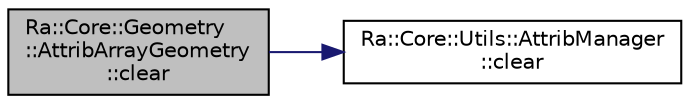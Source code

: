 digraph "Ra::Core::Geometry::AttribArrayGeometry::clear"
{
 // INTERACTIVE_SVG=YES
 // LATEX_PDF_SIZE
  edge [fontname="Helvetica",fontsize="10",labelfontname="Helvetica",labelfontsize="10"];
  node [fontname="Helvetica",fontsize="10",shape=record];
  rankdir="LR";
  Node1 [label="Ra::Core::Geometry\l::AttribArrayGeometry\l::clear",height=0.2,width=0.4,color="black", fillcolor="grey75", style="filled", fontcolor="black",tooltip="Erases all data, making the AttribArrayGeometry empty."];
  Node1 -> Node2 [color="midnightblue",fontsize="10",style="solid",fontname="Helvetica"];
  Node2 [label="Ra::Core::Utils::AttribManager\l::clear",height=0.2,width=0.4,color="black", fillcolor="white", style="filled",URL="$classRa_1_1Core_1_1Utils_1_1AttribManager.html#ae99bb77d3d29e9d99b4bcc257919ecda",tooltip="clear all attribs, invalidate handles."];
}
